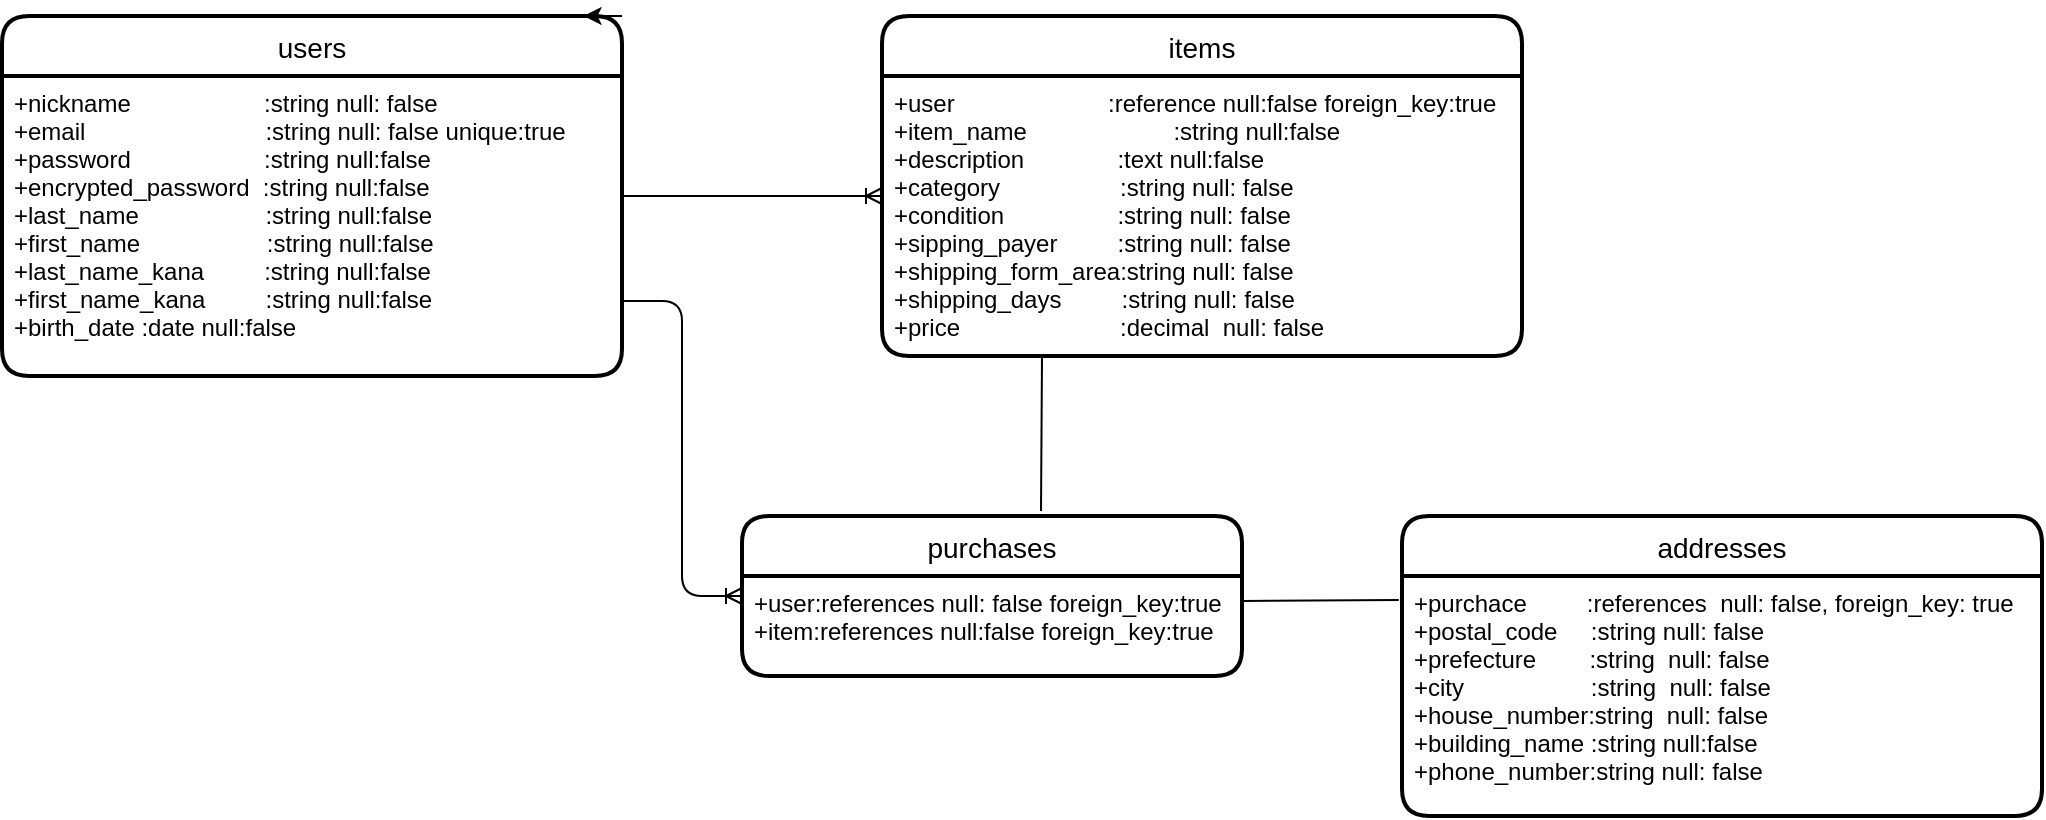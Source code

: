 <mxfile>
    <diagram id="MLnGozeA7zRGWoBbGPbl" name="ページ1">
        <mxGraphModel dx="576" dy="499" grid="1" gridSize="10" guides="1" tooltips="1" connect="1" arrows="1" fold="1" page="1" pageScale="1" pageWidth="827" pageHeight="1169" math="0" shadow="0">
            <root>
                <mxCell id="0"/>
                <mxCell id="1" parent="0"/>
                <mxCell id="34" value="users" style="swimlane;childLayout=stackLayout;horizontal=1;startSize=30;horizontalStack=0;rounded=1;fontSize=14;fontStyle=0;strokeWidth=2;resizeParent=0;resizeLast=1;shadow=0;dashed=0;align=center;" vertex="1" parent="1">
                    <mxGeometry x="40" y="40" width="310" height="180" as="geometry"/>
                </mxCell>
                <mxCell id="35" value="+nickname                    :string null: false&#10;+email                           :string null: false unique:true&#10;+password                    :string null:false&#10;+encrypted_password  :string null:false&#10;+last_name                   :string null:false&#10;+first_name                   :string null:false&#10;+last_name_kana         :string null:false&#10;+first_name_kana         :string null:false&#10;+birth_date :date null:false" style="align=left;strokeColor=none;fillColor=none;spacingLeft=4;fontSize=12;verticalAlign=top;resizable=0;rotatable=0;part=1;" vertex="1" parent="34">
                    <mxGeometry y="30" width="310" height="150" as="geometry"/>
                </mxCell>
                <mxCell id="36" style="edgeStyle=none;html=1;exitX=1;exitY=0;exitDx=0;exitDy=0;entryX=0.938;entryY=0;entryDx=0;entryDy=0;entryPerimeter=0;" edge="1" parent="1" source="34" target="34">
                    <mxGeometry relative="1" as="geometry"/>
                </mxCell>
                <mxCell id="38" value="items" style="swimlane;childLayout=stackLayout;horizontal=1;startSize=30;horizontalStack=0;rounded=1;fontSize=14;fontStyle=0;strokeWidth=2;resizeParent=0;resizeLast=1;shadow=0;dashed=0;align=center;" vertex="1" parent="1">
                    <mxGeometry x="480" y="40" width="320" height="170" as="geometry"/>
                </mxCell>
                <mxCell id="39" value="+user                       :reference null:false foreign_key:true     &#10;+item_name                      :string null:false&#10;+description              :text null:false&#10;+category                  :string null: false&#10;+condition                 :string null: false&#10;+sipping_payer         :string null: false&#10;+shipping_form_area:string null: false&#10;+shipping_days         :string null: false&#10;+price                        :decimal  null: false" style="align=left;strokeColor=none;fillColor=none;spacingLeft=4;fontSize=12;verticalAlign=top;resizable=0;rotatable=0;part=1;" vertex="1" parent="38">
                    <mxGeometry y="30" width="320" height="140" as="geometry"/>
                </mxCell>
                <mxCell id="40" value="purchases" style="swimlane;childLayout=stackLayout;horizontal=1;startSize=30;horizontalStack=0;rounded=1;fontSize=14;fontStyle=0;strokeWidth=2;resizeParent=0;resizeLast=1;shadow=0;dashed=0;align=center;" vertex="1" parent="1">
                    <mxGeometry x="410" y="290" width="250" height="80" as="geometry"/>
                </mxCell>
                <mxCell id="41" value="+user:references null: false foreign_key:true&#10;+item:references null:false foreign_key:true" style="align=left;strokeColor=none;fillColor=none;spacingLeft=4;fontSize=12;verticalAlign=top;resizable=0;rotatable=0;part=1;" vertex="1" parent="40">
                    <mxGeometry y="30" width="250" height="50" as="geometry"/>
                </mxCell>
                <mxCell id="42" value="addresses" style="swimlane;childLayout=stackLayout;horizontal=1;startSize=30;horizontalStack=0;rounded=1;fontSize=14;fontStyle=0;strokeWidth=2;resizeParent=0;resizeLast=1;shadow=0;dashed=0;align=center;" vertex="1" parent="1">
                    <mxGeometry x="740" y="290" width="320" height="150" as="geometry"/>
                </mxCell>
                <mxCell id="43" value="+purchace         :references  null: false, foreign_key: true&#10;+postal_code     :string null: false&#10;+prefecture        :string  null: false&#10;+city                   :string  null: false&#10;+house_number:string  null: false&#10;+building_name :string null:false&#10;+phone_number:string null: false&#10;&#10;      &#10;" style="align=left;strokeColor=none;fillColor=none;spacingLeft=4;fontSize=12;verticalAlign=top;resizable=0;rotatable=0;part=1;" vertex="1" parent="42">
                    <mxGeometry y="30" width="320" height="120" as="geometry"/>
                </mxCell>
                <mxCell id="47" value="" style="edgeStyle=entityRelationEdgeStyle;fontSize=12;html=1;endArrow=ERoneToMany;" edge="1" parent="1">
                    <mxGeometry width="100" height="100" relative="1" as="geometry">
                        <mxPoint x="350" y="130" as="sourcePoint"/>
                        <mxPoint x="480" y="130" as="targetPoint"/>
                    </mxGeometry>
                </mxCell>
                <mxCell id="48" value="" style="edgeStyle=entityRelationEdgeStyle;fontSize=12;html=1;endArrow=ERoneToMany;entryX=0;entryY=0.5;entryDx=0;entryDy=0;exitX=1;exitY=0.75;exitDx=0;exitDy=0;" edge="1" parent="1" source="35" target="40">
                    <mxGeometry width="100" height="100" relative="1" as="geometry">
                        <mxPoint x="162.5" y="220" as="sourcePoint"/>
                        <mxPoint x="227.5" y="300" as="targetPoint"/>
                    </mxGeometry>
                </mxCell>
                <mxCell id="50" value="" style="endArrow=none;html=1;rounded=0;exitX=0.25;exitY=1;exitDx=0;exitDy=0;entryX=0.598;entryY=-0.031;entryDx=0;entryDy=0;entryPerimeter=0;" edge="1" parent="1" source="39" target="40">
                    <mxGeometry relative="1" as="geometry">
                        <mxPoint x="570" y="230" as="sourcePoint"/>
                        <mxPoint x="730" y="230" as="targetPoint"/>
                    </mxGeometry>
                </mxCell>
                <mxCell id="51" value="" style="endArrow=none;html=1;rounded=0;exitX=1;exitY=0.25;exitDx=0;exitDy=0;entryX=-0.005;entryY=0.1;entryDx=0;entryDy=0;entryPerimeter=0;" edge="1" parent="1" source="41" target="43">
                    <mxGeometry relative="1" as="geometry">
                        <mxPoint x="570" y="230" as="sourcePoint"/>
                        <mxPoint x="730" y="230" as="targetPoint"/>
                    </mxGeometry>
                </mxCell>
            </root>
        </mxGraphModel>
    </diagram>
</mxfile>